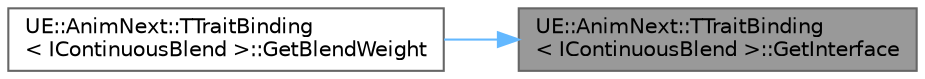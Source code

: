 digraph "UE::AnimNext::TTraitBinding&lt; IContinuousBlend &gt;::GetInterface"
{
 // INTERACTIVE_SVG=YES
 // LATEX_PDF_SIZE
  bgcolor="transparent";
  edge [fontname=Helvetica,fontsize=10,labelfontname=Helvetica,labelfontsize=10];
  node [fontname=Helvetica,fontsize=10,shape=box,height=0.2,width=0.4];
  rankdir="RL";
  Node1 [id="Node000001",label="UE::AnimNext::TTraitBinding\l\< IContinuousBlend \>::GetInterface",height=0.2,width=0.4,color="gray40", fillcolor="grey60", style="filled", fontcolor="black",tooltip=" "];
  Node1 -> Node2 [id="edge1_Node000001_Node000002",dir="back",color="steelblue1",style="solid",tooltip=" "];
  Node2 [id="Node000002",label="UE::AnimNext::TTraitBinding\l\< IContinuousBlend \>::GetBlendWeight",height=0.2,width=0.4,color="grey40", fillcolor="white", style="filled",URL="$dd/de7/structUE_1_1AnimNext_1_1TTraitBinding_3_01IContinuousBlend_01_4.html#a079bf69889b53d9344e223fd947b52ca",tooltip=" "];
}
